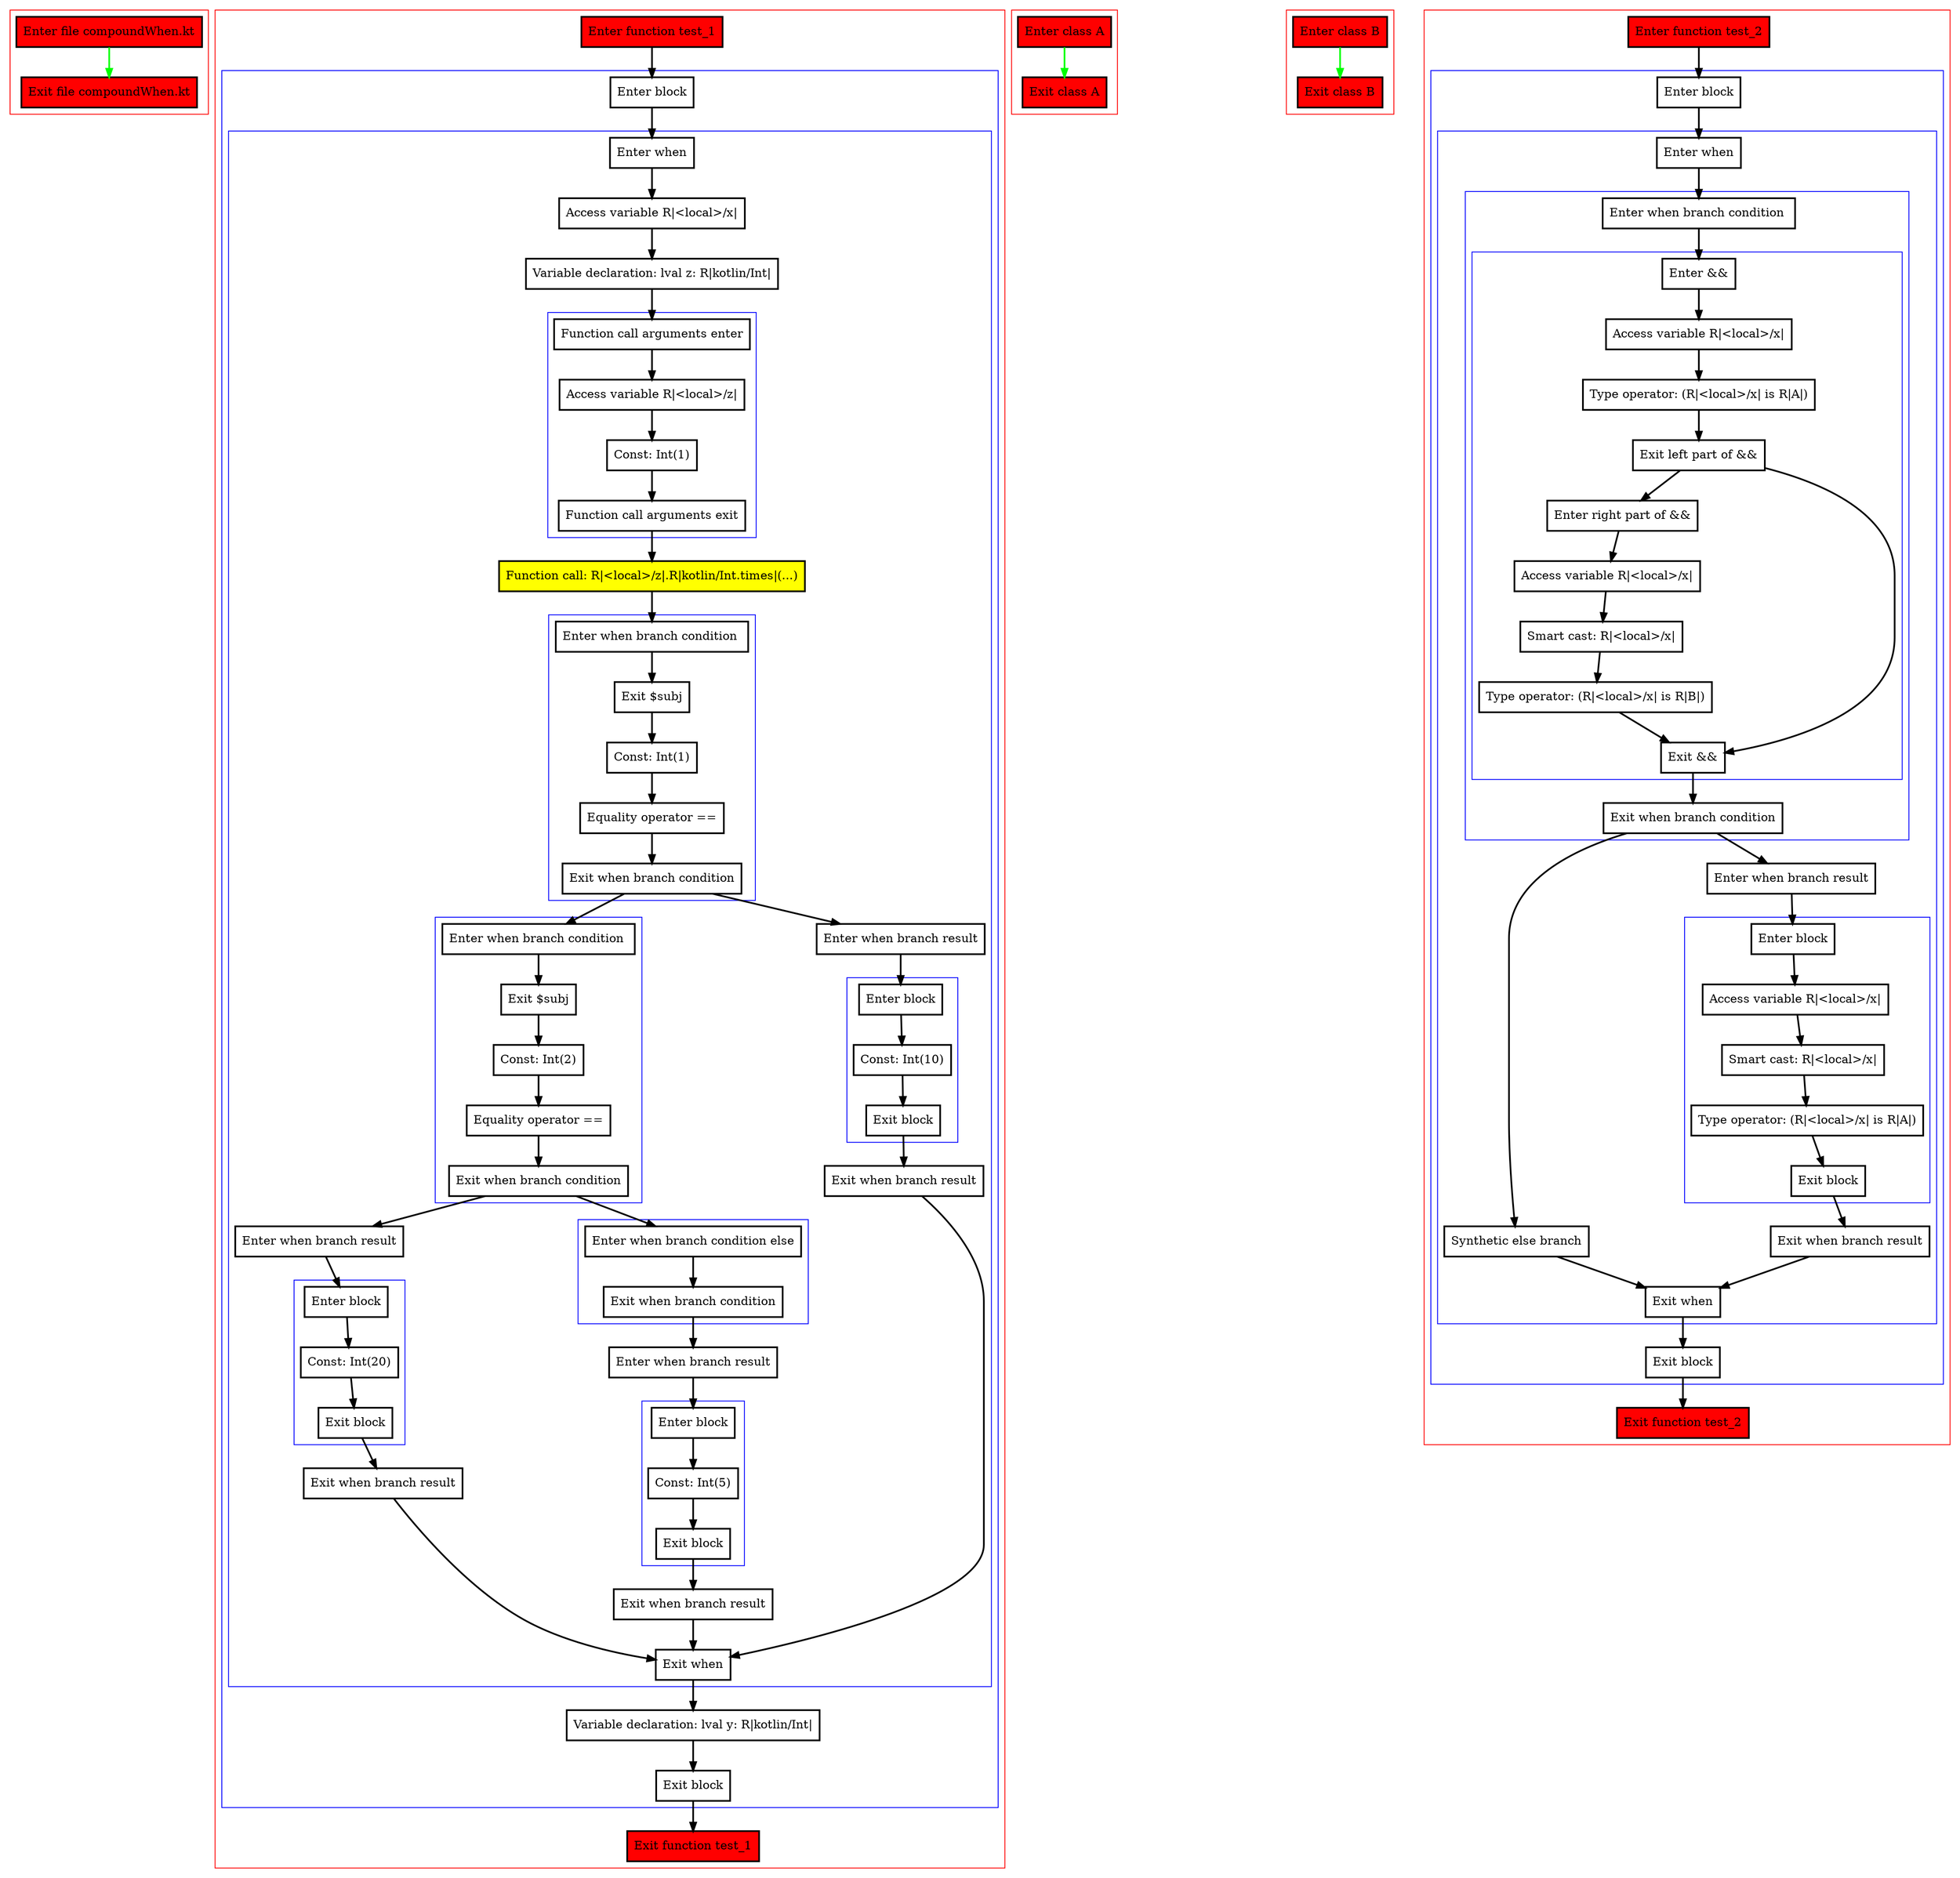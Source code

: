 digraph compoundWhen_kt {
    graph [nodesep=3]
    node [shape=box penwidth=2]
    edge [penwidth=2]

    subgraph cluster_0 {
        color=red
        0 [label="Enter file compoundWhen.kt" style="filled" fillcolor=red];
        1 [label="Exit file compoundWhen.kt" style="filled" fillcolor=red];
    }
    0 -> {1} [color=green];

    subgraph cluster_1 {
        color=red
        2 [label="Enter function test_1" style="filled" fillcolor=red];
        subgraph cluster_2 {
            color=blue
            3 [label="Enter block"];
            subgraph cluster_3 {
                color=blue
                4 [label="Enter when"];
                5 [label="Access variable R|<local>/x|"];
                6 [label="Variable declaration: lval z: R|kotlin/Int|"];
                subgraph cluster_4 {
                    color=blue
                    7 [label="Function call arguments enter"];
                    8 [label="Access variable R|<local>/z|"];
                    9 [label="Const: Int(1)"];
                    10 [label="Function call arguments exit"];
                }
                11 [label="Function call: R|<local>/z|.R|kotlin/Int.times|(...)" style="filled" fillcolor=yellow];
                subgraph cluster_5 {
                    color=blue
                    12 [label="Enter when branch condition "];
                    13 [label="Exit $subj"];
                    14 [label="Const: Int(1)"];
                    15 [label="Equality operator =="];
                    16 [label="Exit when branch condition"];
                }
                subgraph cluster_6 {
                    color=blue
                    17 [label="Enter when branch condition "];
                    18 [label="Exit $subj"];
                    19 [label="Const: Int(2)"];
                    20 [label="Equality operator =="];
                    21 [label="Exit when branch condition"];
                }
                subgraph cluster_7 {
                    color=blue
                    22 [label="Enter when branch condition else"];
                    23 [label="Exit when branch condition"];
                }
                24 [label="Enter when branch result"];
                subgraph cluster_8 {
                    color=blue
                    25 [label="Enter block"];
                    26 [label="Const: Int(5)"];
                    27 [label="Exit block"];
                }
                28 [label="Exit when branch result"];
                29 [label="Enter when branch result"];
                subgraph cluster_9 {
                    color=blue
                    30 [label="Enter block"];
                    31 [label="Const: Int(20)"];
                    32 [label="Exit block"];
                }
                33 [label="Exit when branch result"];
                34 [label="Enter when branch result"];
                subgraph cluster_10 {
                    color=blue
                    35 [label="Enter block"];
                    36 [label="Const: Int(10)"];
                    37 [label="Exit block"];
                }
                38 [label="Exit when branch result"];
                39 [label="Exit when"];
            }
            40 [label="Variable declaration: lval y: R|kotlin/Int|"];
            41 [label="Exit block"];
        }
        42 [label="Exit function test_1" style="filled" fillcolor=red];
    }
    2 -> {3};
    3 -> {4};
    4 -> {5};
    5 -> {6};
    6 -> {7};
    7 -> {8};
    8 -> {9};
    9 -> {10};
    10 -> {11};
    11 -> {12};
    12 -> {13};
    13 -> {14};
    14 -> {15};
    15 -> {16};
    16 -> {17 34};
    17 -> {18};
    18 -> {19};
    19 -> {20};
    20 -> {21};
    21 -> {22 29};
    22 -> {23};
    23 -> {24};
    24 -> {25};
    25 -> {26};
    26 -> {27};
    27 -> {28};
    28 -> {39};
    29 -> {30};
    30 -> {31};
    31 -> {32};
    32 -> {33};
    33 -> {39};
    34 -> {35};
    35 -> {36};
    36 -> {37};
    37 -> {38};
    38 -> {39};
    39 -> {40};
    40 -> {41};
    41 -> {42};

    subgraph cluster_11 {
        color=red
        43 [label="Enter class A" style="filled" fillcolor=red];
        44 [label="Exit class A" style="filled" fillcolor=red];
    }
    43 -> {44} [color=green];

    subgraph cluster_12 {
        color=red
        45 [label="Enter class B" style="filled" fillcolor=red];
        46 [label="Exit class B" style="filled" fillcolor=red];
    }
    45 -> {46} [color=green];

    subgraph cluster_13 {
        color=red
        47 [label="Enter function test_2" style="filled" fillcolor=red];
        subgraph cluster_14 {
            color=blue
            48 [label="Enter block"];
            subgraph cluster_15 {
                color=blue
                49 [label="Enter when"];
                subgraph cluster_16 {
                    color=blue
                    50 [label="Enter when branch condition "];
                    subgraph cluster_17 {
                        color=blue
                        51 [label="Enter &&"];
                        52 [label="Access variable R|<local>/x|"];
                        53 [label="Type operator: (R|<local>/x| is R|A|)"];
                        54 [label="Exit left part of &&"];
                        55 [label="Enter right part of &&"];
                        56 [label="Access variable R|<local>/x|"];
                        57 [label="Smart cast: R|<local>/x|"];
                        58 [label="Type operator: (R|<local>/x| is R|B|)"];
                        59 [label="Exit &&"];
                    }
                    60 [label="Exit when branch condition"];
                }
                61 [label="Synthetic else branch"];
                62 [label="Enter when branch result"];
                subgraph cluster_18 {
                    color=blue
                    63 [label="Enter block"];
                    64 [label="Access variable R|<local>/x|"];
                    65 [label="Smart cast: R|<local>/x|"];
                    66 [label="Type operator: (R|<local>/x| is R|A|)"];
                    67 [label="Exit block"];
                }
                68 [label="Exit when branch result"];
                69 [label="Exit when"];
            }
            70 [label="Exit block"];
        }
        71 [label="Exit function test_2" style="filled" fillcolor=red];
    }
    47 -> {48};
    48 -> {49};
    49 -> {50};
    50 -> {51};
    51 -> {52};
    52 -> {53};
    53 -> {54};
    54 -> {55 59};
    55 -> {56};
    56 -> {57};
    57 -> {58};
    58 -> {59};
    59 -> {60};
    60 -> {61 62};
    61 -> {69};
    62 -> {63};
    63 -> {64};
    64 -> {65};
    65 -> {66};
    66 -> {67};
    67 -> {68};
    68 -> {69};
    69 -> {70};
    70 -> {71};

}
